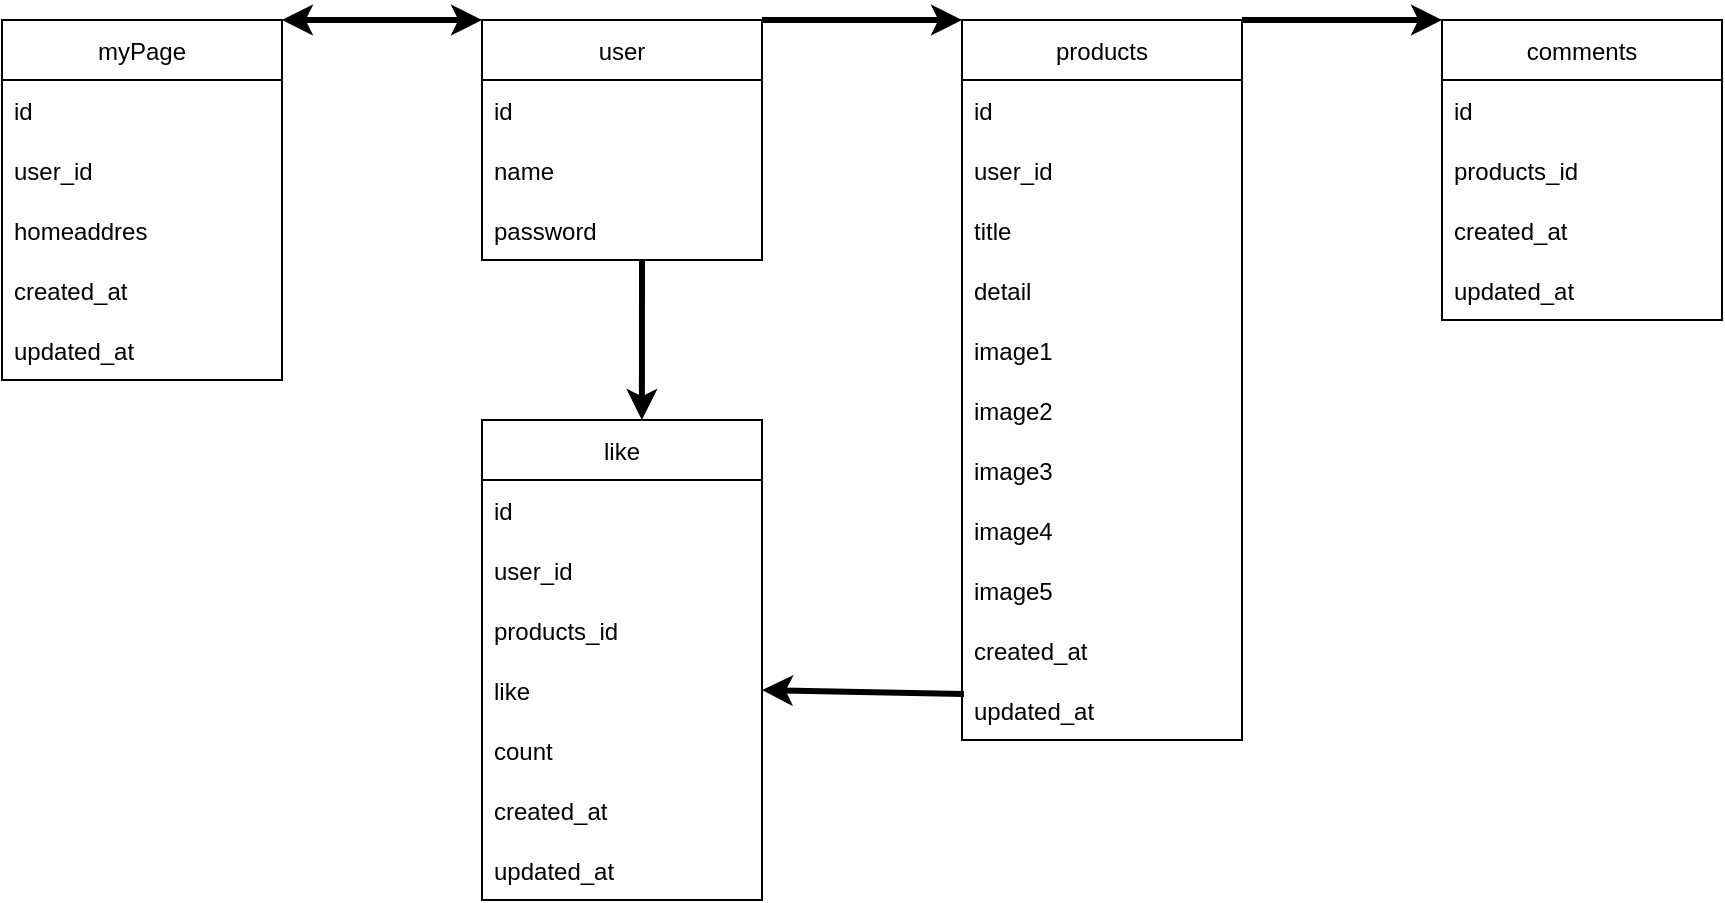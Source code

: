 <mxfile>
    <diagram id="PTfcEvbybcUtNZrmwwr8" name="ページ1">
        <mxGraphModel dx="2201" dy="782" grid="1" gridSize="10" guides="1" tooltips="1" connect="1" arrows="1" fold="1" page="1" pageScale="1" pageWidth="827" pageHeight="1169" math="0" shadow="0">
            <root>
                <mxCell id="0"/>
                <mxCell id="1" parent="0"/>
                <mxCell id="6" value="user" style="swimlane;fontStyle=0;childLayout=stackLayout;horizontal=1;startSize=30;horizontalStack=0;resizeParent=1;resizeParentMax=0;resizeLast=0;collapsible=1;marginBottom=0;" parent="1" vertex="1">
                    <mxGeometry x="-200" y="40" width="140" height="120" as="geometry"/>
                </mxCell>
                <mxCell id="7" value="id" style="text;strokeColor=none;fillColor=none;align=left;verticalAlign=middle;spacingLeft=4;spacingRight=4;overflow=hidden;points=[[0,0.5],[1,0.5]];portConstraint=eastwest;rotatable=0;" parent="6" vertex="1">
                    <mxGeometry y="30" width="140" height="30" as="geometry"/>
                </mxCell>
                <mxCell id="8" value="name" style="text;strokeColor=none;fillColor=none;align=left;verticalAlign=middle;spacingLeft=4;spacingRight=4;overflow=hidden;points=[[0,0.5],[1,0.5]];portConstraint=eastwest;rotatable=0;" parent="6" vertex="1">
                    <mxGeometry y="60" width="140" height="30" as="geometry"/>
                </mxCell>
                <mxCell id="9" value="password" style="text;strokeColor=none;fillColor=none;align=left;verticalAlign=middle;spacingLeft=4;spacingRight=4;overflow=hidden;points=[[0,0.5],[1,0.5]];portConstraint=eastwest;rotatable=0;" parent="6" vertex="1">
                    <mxGeometry y="90" width="140" height="30" as="geometry"/>
                </mxCell>
                <mxCell id="10" value="products" style="swimlane;fontStyle=0;childLayout=stackLayout;horizontal=1;startSize=30;horizontalStack=0;resizeParent=1;resizeParentMax=0;resizeLast=0;collapsible=1;marginBottom=0;" parent="1" vertex="1">
                    <mxGeometry x="40" y="40" width="140" height="360" as="geometry"/>
                </mxCell>
                <mxCell id="11" value="id" style="text;strokeColor=none;fillColor=none;align=left;verticalAlign=middle;spacingLeft=4;spacingRight=4;overflow=hidden;points=[[0,0.5],[1,0.5]];portConstraint=eastwest;rotatable=0;" parent="10" vertex="1">
                    <mxGeometry y="30" width="140" height="30" as="geometry"/>
                </mxCell>
                <mxCell id="12" value="user_id" style="text;strokeColor=none;fillColor=none;align=left;verticalAlign=middle;spacingLeft=4;spacingRight=4;overflow=hidden;points=[[0,0.5],[1,0.5]];portConstraint=eastwest;rotatable=0;" parent="10" vertex="1">
                    <mxGeometry y="60" width="140" height="30" as="geometry"/>
                </mxCell>
                <mxCell id="13" value="title" style="text;strokeColor=none;fillColor=none;align=left;verticalAlign=middle;spacingLeft=4;spacingRight=4;overflow=hidden;points=[[0,0.5],[1,0.5]];portConstraint=eastwest;rotatable=0;" parent="10" vertex="1">
                    <mxGeometry y="90" width="140" height="30" as="geometry"/>
                </mxCell>
                <mxCell id="46" value="detail" style="text;strokeColor=none;fillColor=none;align=left;verticalAlign=middle;spacingLeft=4;spacingRight=4;overflow=hidden;points=[[0,0.5],[1,0.5]];portConstraint=eastwest;rotatable=0;" parent="10" vertex="1">
                    <mxGeometry y="120" width="140" height="30" as="geometry"/>
                </mxCell>
                <mxCell id="60" value="image1" style="text;strokeColor=none;fillColor=none;align=left;verticalAlign=middle;spacingLeft=4;spacingRight=4;overflow=hidden;points=[[0,0.5],[1,0.5]];portConstraint=eastwest;rotatable=0;" parent="10" vertex="1">
                    <mxGeometry y="150" width="140" height="30" as="geometry"/>
                </mxCell>
                <mxCell id="61" value="image2" style="text;strokeColor=none;fillColor=none;align=left;verticalAlign=middle;spacingLeft=4;spacingRight=4;overflow=hidden;points=[[0,0.5],[1,0.5]];portConstraint=eastwest;rotatable=0;" parent="10" vertex="1">
                    <mxGeometry y="180" width="140" height="30" as="geometry"/>
                </mxCell>
                <mxCell id="62" value="image3" style="text;strokeColor=none;fillColor=none;align=left;verticalAlign=middle;spacingLeft=4;spacingRight=4;overflow=hidden;points=[[0,0.5],[1,0.5]];portConstraint=eastwest;rotatable=0;" parent="10" vertex="1">
                    <mxGeometry y="210" width="140" height="30" as="geometry"/>
                </mxCell>
                <mxCell id="63" value="image4" style="text;strokeColor=none;fillColor=none;align=left;verticalAlign=middle;spacingLeft=4;spacingRight=4;overflow=hidden;points=[[0,0.5],[1,0.5]];portConstraint=eastwest;rotatable=0;" parent="10" vertex="1">
                    <mxGeometry y="240" width="140" height="30" as="geometry"/>
                </mxCell>
                <mxCell id="64" value="image5" style="text;strokeColor=none;fillColor=none;align=left;verticalAlign=middle;spacingLeft=4;spacingRight=4;overflow=hidden;points=[[0,0.5],[1,0.5]];portConstraint=eastwest;rotatable=0;" parent="10" vertex="1">
                    <mxGeometry y="270" width="140" height="30" as="geometry"/>
                </mxCell>
                <mxCell id="47" value="created_at" style="text;strokeColor=none;fillColor=none;align=left;verticalAlign=middle;spacingLeft=4;spacingRight=4;overflow=hidden;points=[[0,0.5],[1,0.5]];portConstraint=eastwest;rotatable=0;" parent="10" vertex="1">
                    <mxGeometry y="300" width="140" height="30" as="geometry"/>
                </mxCell>
                <mxCell id="48" value="updated_at" style="text;strokeColor=none;fillColor=none;align=left;verticalAlign=middle;spacingLeft=4;spacingRight=4;overflow=hidden;points=[[0,0.5],[1,0.5]];portConstraint=eastwest;rotatable=0;" parent="10" vertex="1">
                    <mxGeometry y="330" width="140" height="30" as="geometry"/>
                </mxCell>
                <mxCell id="14" value="like" style="swimlane;fontStyle=0;childLayout=stackLayout;horizontal=1;startSize=30;horizontalStack=0;resizeParent=1;resizeParentMax=0;resizeLast=0;collapsible=1;marginBottom=0;" parent="1" vertex="1">
                    <mxGeometry x="-200" y="240" width="140" height="240" as="geometry"/>
                </mxCell>
                <mxCell id="15" value="id" style="text;strokeColor=none;fillColor=none;align=left;verticalAlign=middle;spacingLeft=4;spacingRight=4;overflow=hidden;points=[[0,0.5],[1,0.5]];portConstraint=eastwest;rotatable=0;" parent="14" vertex="1">
                    <mxGeometry y="30" width="140" height="30" as="geometry"/>
                </mxCell>
                <mxCell id="16" value="user_id" style="text;strokeColor=none;fillColor=none;align=left;verticalAlign=middle;spacingLeft=4;spacingRight=4;overflow=hidden;points=[[0,0.5],[1,0.5]];portConstraint=eastwest;rotatable=0;" parent="14" vertex="1">
                    <mxGeometry y="60" width="140" height="30" as="geometry"/>
                </mxCell>
                <mxCell id="66" value="products_id" style="text;strokeColor=none;fillColor=none;align=left;verticalAlign=middle;spacingLeft=4;spacingRight=4;overflow=hidden;points=[[0,0.5],[1,0.5]];portConstraint=eastwest;rotatable=0;" vertex="1" parent="14">
                    <mxGeometry y="90" width="140" height="30" as="geometry"/>
                </mxCell>
                <mxCell id="65" value="like" style="text;strokeColor=none;fillColor=none;align=left;verticalAlign=middle;spacingLeft=4;spacingRight=4;overflow=hidden;points=[[0,0.5],[1,0.5]];portConstraint=eastwest;rotatable=0;" vertex="1" parent="14">
                    <mxGeometry y="120" width="140" height="30" as="geometry"/>
                </mxCell>
                <mxCell id="17" value="count" style="text;strokeColor=none;fillColor=none;align=left;verticalAlign=middle;spacingLeft=4;spacingRight=4;overflow=hidden;points=[[0,0.5],[1,0.5]];portConstraint=eastwest;rotatable=0;" parent="14" vertex="1">
                    <mxGeometry y="150" width="140" height="30" as="geometry"/>
                </mxCell>
                <mxCell id="49" value="created_at" style="text;strokeColor=none;fillColor=none;align=left;verticalAlign=middle;spacingLeft=4;spacingRight=4;overflow=hidden;points=[[0,0.5],[1,0.5]];portConstraint=eastwest;rotatable=0;" parent="14" vertex="1">
                    <mxGeometry y="180" width="140" height="30" as="geometry"/>
                </mxCell>
                <mxCell id="50" value="updated_at" style="text;strokeColor=none;fillColor=none;align=left;verticalAlign=middle;spacingLeft=4;spacingRight=4;overflow=hidden;points=[[0,0.5],[1,0.5]];portConstraint=eastwest;rotatable=0;" parent="14" vertex="1">
                    <mxGeometry y="210" width="140" height="30" as="geometry"/>
                </mxCell>
                <mxCell id="30" value="comments" style="swimlane;fontStyle=0;childLayout=stackLayout;horizontal=1;startSize=30;horizontalStack=0;resizeParent=1;resizeParentMax=0;resizeLast=0;collapsible=1;marginBottom=0;" parent="1" vertex="1">
                    <mxGeometry x="280" y="40" width="140" height="150" as="geometry"/>
                </mxCell>
                <mxCell id="31" value="id" style="text;strokeColor=none;fillColor=none;align=left;verticalAlign=middle;spacingLeft=4;spacingRight=4;overflow=hidden;points=[[0,0.5],[1,0.5]];portConstraint=eastwest;rotatable=0;" parent="30" vertex="1">
                    <mxGeometry y="30" width="140" height="30" as="geometry"/>
                </mxCell>
                <mxCell id="32" value="products_id" style="text;strokeColor=none;fillColor=none;align=left;verticalAlign=middle;spacingLeft=4;spacingRight=4;overflow=hidden;points=[[0,0.5],[1,0.5]];portConstraint=eastwest;rotatable=0;" parent="30" vertex="1">
                    <mxGeometry y="60" width="140" height="30" as="geometry"/>
                </mxCell>
                <mxCell id="33" value="created_at" style="text;strokeColor=none;fillColor=none;align=left;verticalAlign=middle;spacingLeft=4;spacingRight=4;overflow=hidden;points=[[0,0.5],[1,0.5]];portConstraint=eastwest;rotatable=0;" parent="30" vertex="1">
                    <mxGeometry y="90" width="140" height="30" as="geometry"/>
                </mxCell>
                <mxCell id="54" value="updated_at" style="text;strokeColor=none;fillColor=none;align=left;verticalAlign=middle;spacingLeft=4;spacingRight=4;overflow=hidden;points=[[0,0.5],[1,0.5]];portConstraint=eastwest;rotatable=0;" parent="30" vertex="1">
                    <mxGeometry y="120" width="140" height="30" as="geometry"/>
                </mxCell>
                <mxCell id="38" value="myPage" style="swimlane;fontStyle=0;childLayout=stackLayout;horizontal=1;startSize=30;horizontalStack=0;resizeParent=1;resizeParentMax=0;resizeLast=0;collapsible=1;marginBottom=0;" parent="1" vertex="1">
                    <mxGeometry x="-440" y="40" width="140" height="180" as="geometry"/>
                </mxCell>
                <mxCell id="39" value="id" style="text;strokeColor=none;fillColor=none;align=left;verticalAlign=middle;spacingLeft=4;spacingRight=4;overflow=hidden;points=[[0,0.5],[1,0.5]];portConstraint=eastwest;rotatable=0;" parent="38" vertex="1">
                    <mxGeometry y="30" width="140" height="30" as="geometry"/>
                </mxCell>
                <mxCell id="40" value="user_id" style="text;strokeColor=none;fillColor=none;align=left;verticalAlign=middle;spacingLeft=4;spacingRight=4;overflow=hidden;points=[[0,0.5],[1,0.5]];portConstraint=eastwest;rotatable=0;" parent="38" vertex="1">
                    <mxGeometry y="60" width="140" height="30" as="geometry"/>
                </mxCell>
                <mxCell id="41" value="homeaddres" style="text;strokeColor=none;fillColor=none;align=left;verticalAlign=middle;spacingLeft=4;spacingRight=4;overflow=hidden;points=[[0,0.5],[1,0.5]];portConstraint=eastwest;rotatable=0;" parent="38" vertex="1">
                    <mxGeometry y="90" width="140" height="30" as="geometry"/>
                </mxCell>
                <mxCell id="51" value="created_at" style="text;strokeColor=none;fillColor=none;align=left;verticalAlign=middle;spacingLeft=4;spacingRight=4;overflow=hidden;points=[[0,0.5],[1,0.5]];portConstraint=eastwest;rotatable=0;" parent="38" vertex="1">
                    <mxGeometry y="120" width="140" height="30" as="geometry"/>
                </mxCell>
                <mxCell id="52" value="updated_at" style="text;strokeColor=none;fillColor=none;align=left;verticalAlign=middle;spacingLeft=4;spacingRight=4;overflow=hidden;points=[[0,0.5],[1,0.5]];portConstraint=eastwest;rotatable=0;" parent="38" vertex="1">
                    <mxGeometry y="150" width="140" height="30" as="geometry"/>
                </mxCell>
                <mxCell id="55" value="" style="endArrow=classic;startArrow=classic;html=1;fontFamily=Helvetica;fontSize=12;fontColor=default;entryX=0;entryY=0;entryDx=0;entryDy=0;exitX=1;exitY=0;exitDx=0;exitDy=0;strokeWidth=3;" parent="1" source="38" target="6" edge="1">
                    <mxGeometry width="50" height="50" relative="1" as="geometry">
                        <mxPoint x="-300" y="58" as="sourcePoint"/>
                        <mxPoint x="-220" y="100" as="targetPoint"/>
                    </mxGeometry>
                </mxCell>
                <mxCell id="57" value="" style="endArrow=classic;html=1;fontFamily=Helvetica;fontSize=12;fontColor=default;entryX=0.571;entryY=0;entryDx=0;entryDy=0;entryPerimeter=0;strokeWidth=3;" parent="1" target="14" edge="1">
                    <mxGeometry width="50" height="50" relative="1" as="geometry">
                        <mxPoint x="-120" y="160" as="sourcePoint"/>
                        <mxPoint x="-100" y="170" as="targetPoint"/>
                    </mxGeometry>
                </mxCell>
                <mxCell id="58" value="" style="endArrow=classic;html=1;fontFamily=Helvetica;fontSize=12;fontColor=default;strokeWidth=3;exitX=1;exitY=0;exitDx=0;exitDy=0;entryX=0;entryY=0;entryDx=0;entryDy=0;" parent="1" source="6" target="10" edge="1">
                    <mxGeometry width="50" height="50" relative="1" as="geometry">
                        <mxPoint x="-40" y="100" as="sourcePoint"/>
                        <mxPoint x="10" y="50" as="targetPoint"/>
                    </mxGeometry>
                </mxCell>
                <mxCell id="59" value="" style="endArrow=classic;html=1;fontFamily=Helvetica;fontSize=12;fontColor=default;strokeWidth=3;exitX=1;exitY=0;exitDx=0;exitDy=0;entryX=0;entryY=0;entryDx=0;entryDy=0;" parent="1" source="10" target="30" edge="1">
                    <mxGeometry width="50" height="50" relative="1" as="geometry">
                        <mxPoint x="210" y="100" as="sourcePoint"/>
                        <mxPoint x="260" y="50" as="targetPoint"/>
                    </mxGeometry>
                </mxCell>
                <mxCell id="67" value="" style="endArrow=classic;html=1;fontFamily=Helvetica;fontSize=12;fontColor=default;strokeWidth=3;entryX=1;entryY=0.5;entryDx=0;entryDy=0;exitX=0.007;exitY=0.233;exitDx=0;exitDy=0;exitPerimeter=0;" edge="1" parent="1" source="48" target="65">
                    <mxGeometry width="50" height="50" relative="1" as="geometry">
                        <mxPoint x="20" y="370" as="sourcePoint"/>
                        <mxPoint x="-40" y="390" as="targetPoint"/>
                    </mxGeometry>
                </mxCell>
            </root>
        </mxGraphModel>
    </diagram>
</mxfile>
